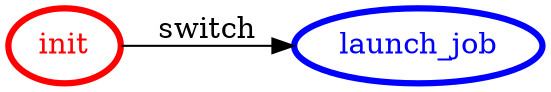 /*
*
* A GraphViz DOT FSM description 
* Please use a GraphViz visualizer (like http://www.webgraphviz.com)
*  
*/

digraph finite_state_machine {
	rankdir=LR
	size="8,5"
	
	init [ color = red ][ fontcolor = red ][ penwidth = 3 ]
	launch_job [ color = blue ][ fontcolor = blue ][ penwidth = 3 ]
	
	init -> launch_job [ label = "switch" ][ color = black ][ fontcolor = black ]
}
